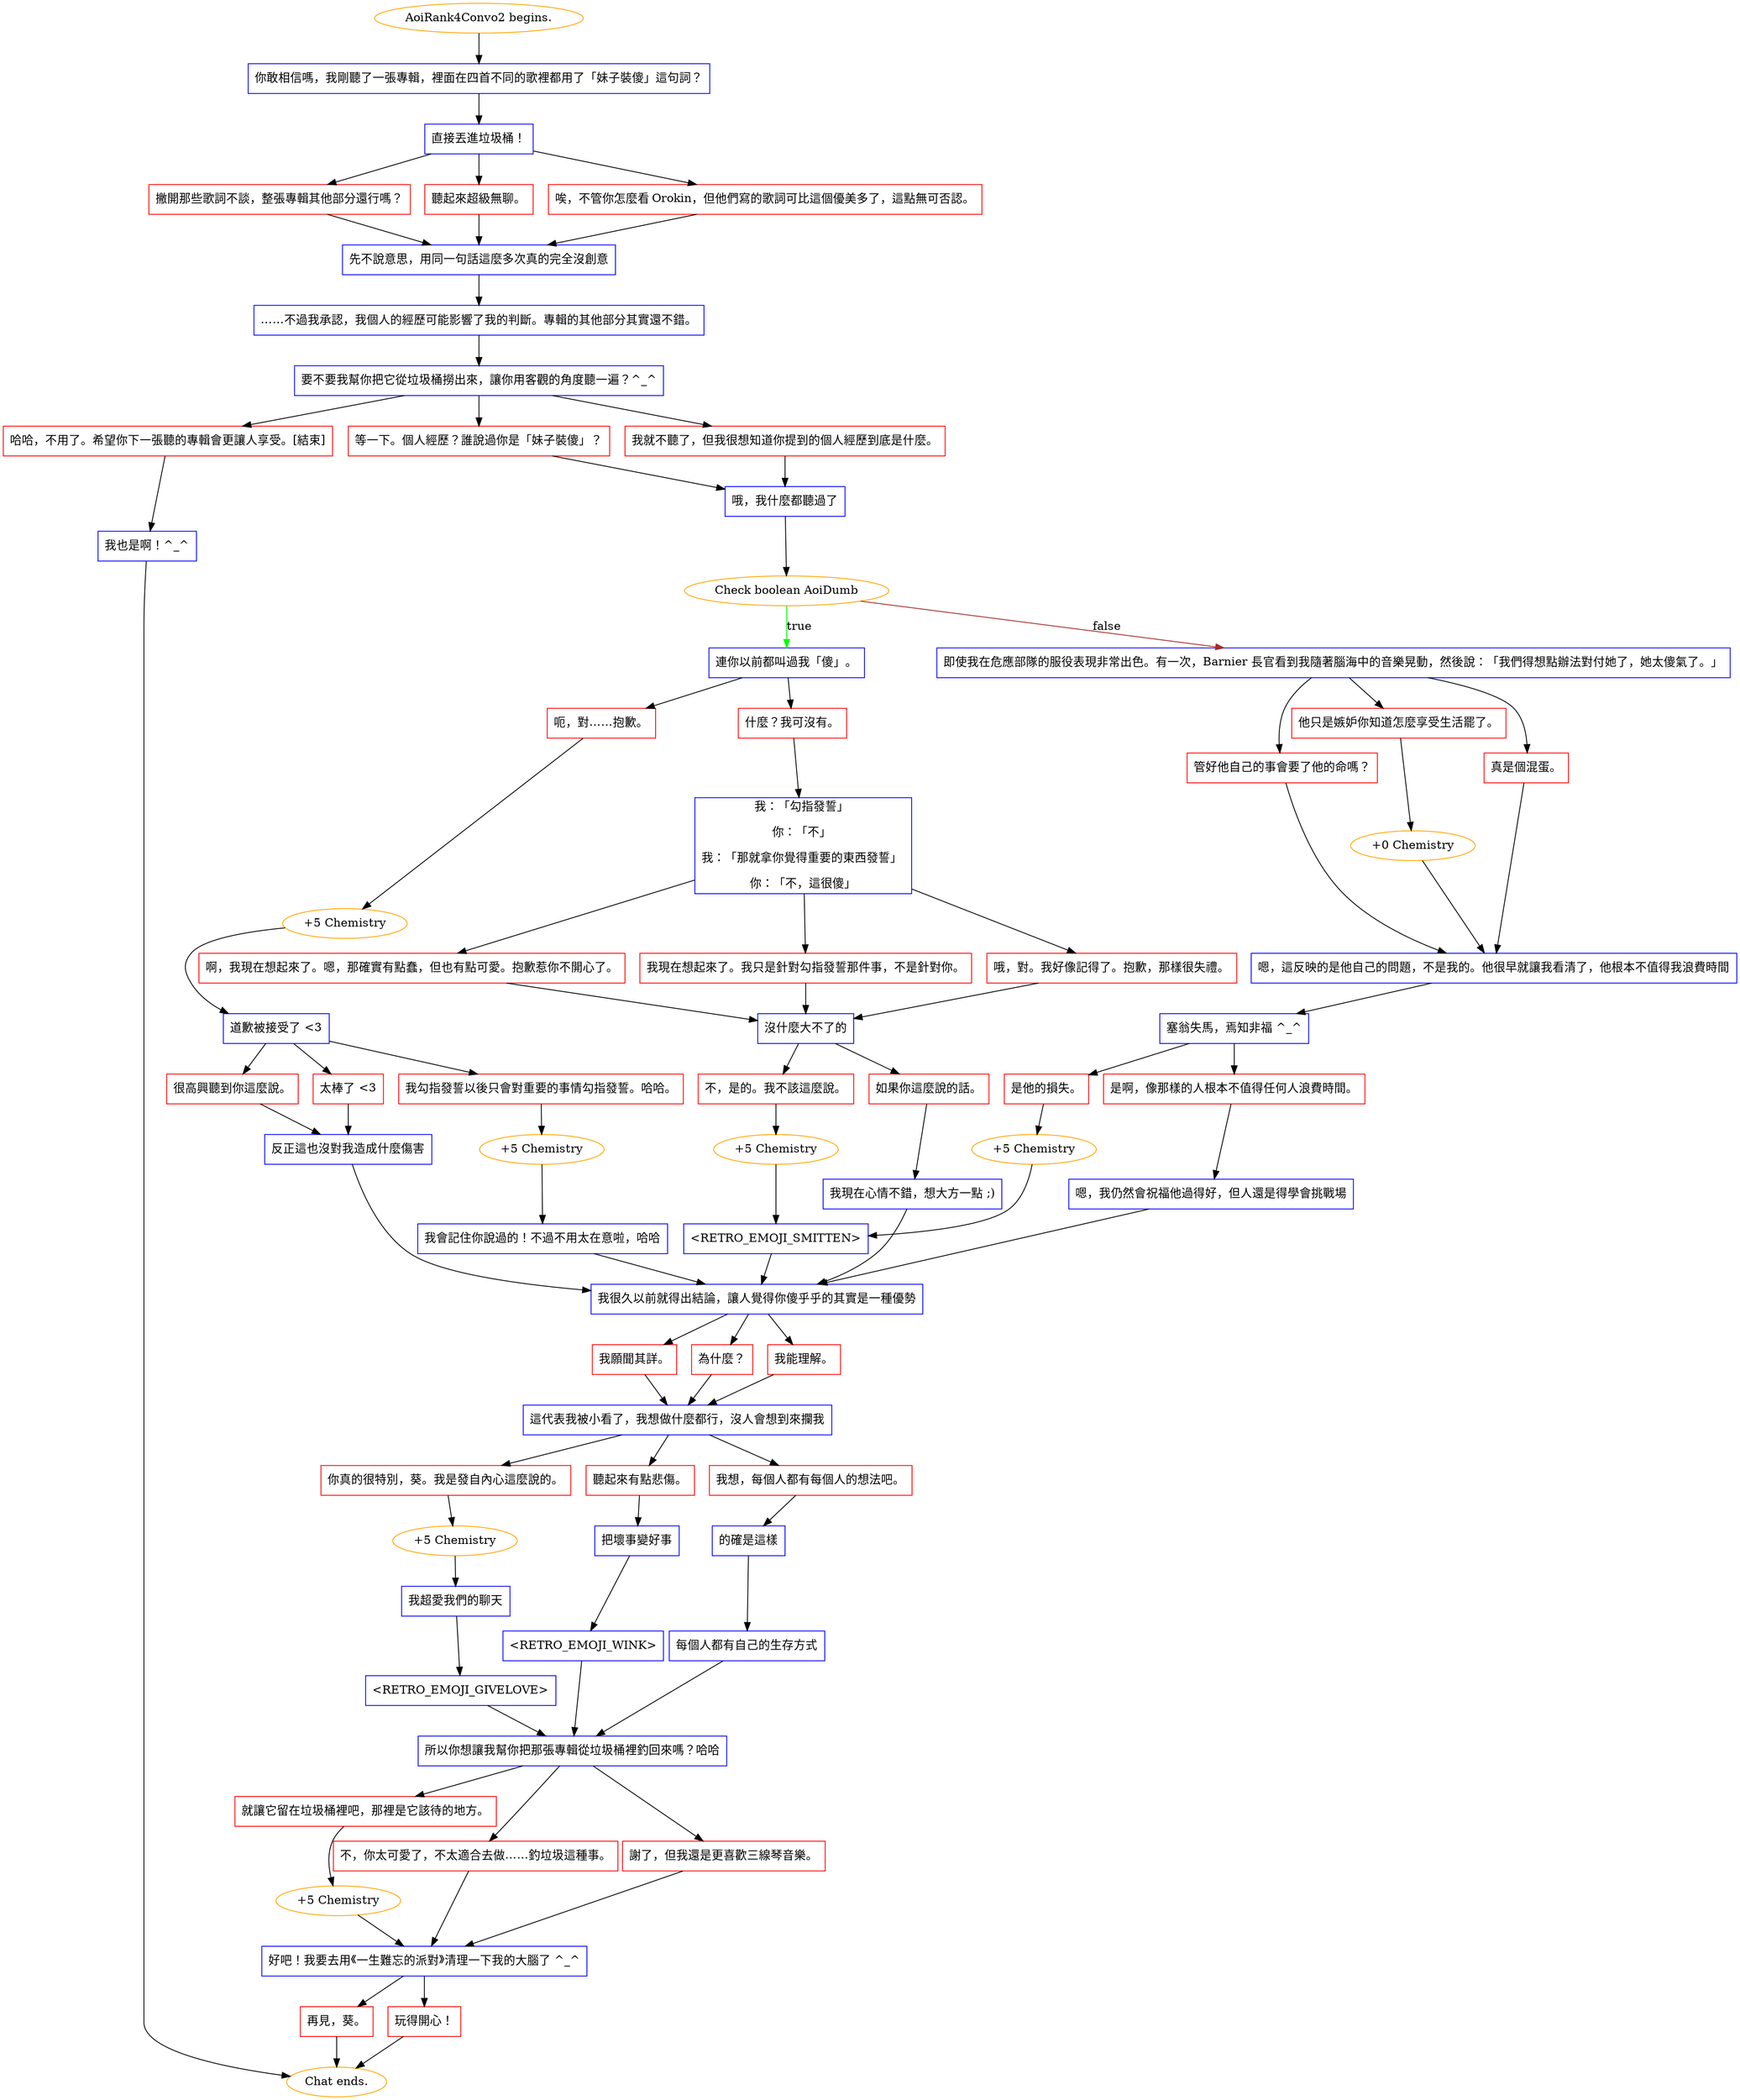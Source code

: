 digraph {
	"AoiRank4Convo2 begins." [color=orange];
		"AoiRank4Convo2 begins." -> j4045040667;
	j4045040667 [label="你敢相信嗎，我剛聽了一張專輯，裡面在四首不同的歌裡都用了「妹子裝傻」這句詞？",shape=box,color=blue];
		j4045040667 -> j2226500763;
	j2226500763 [label="直接丟進垃圾桶！",shape=box,color=blue];
		j2226500763 -> j2399176878;
		j2226500763 -> j1940742354;
		j2226500763 -> j97840277;
	j2399176878 [label="撇開那些歌詞不談，整張專輯其他部分還行嗎？",shape=box,color=red];
		j2399176878 -> j2583602694;
	j1940742354 [label="聽起來超級無聊。",shape=box,color=red];
		j1940742354 -> j2583602694;
	j97840277 [label="唉，不管你怎麼看 Orokin，但他們寫的歌詞可比這個優美多了，這點無可否認。",shape=box,color=red];
		j97840277 -> j2583602694;
	j2583602694 [label="先不說意思，用同一句話這麼多次真的完全沒創意",shape=box,color=blue];
		j2583602694 -> j2837330316;
	j2837330316 [label="……不過我承認，我個人的經歷可能影響了我的判斷。專輯的其他部分其實還不錯。",shape=box,color=blue];
		j2837330316 -> j3364748300;
	j3364748300 [label="要不要我幫你把它從垃圾桶撈出來，讓你用客觀的角度聽一遍？^_^",shape=box,color=blue];
		j3364748300 -> j1726350551;
		j3364748300 -> j4128377436;
		j3364748300 -> j1426558742;
	j1726350551 [label="我就不聽了，但我很想知道你提到的個人經歷到底是什麼。",shape=box,color=red];
		j1726350551 -> j3687169424;
	j4128377436 [label="等一下。個人經歷？誰說過你是「妹子裝傻」？",shape=box,color=red];
		j4128377436 -> j3687169424;
	j1426558742 [label="哈哈，不用了。希望你下一張聽的專輯會更讓人享受。[結束]",shape=box,color=red];
		j1426558742 -> j1787691461;
	j3687169424 [label="哦，我什麼都聽過了",shape=box,color=blue];
		j3687169424 -> j627210173;
	j1787691461 [label="我也是啊！^_^",shape=box,color=blue];
		j1787691461 -> "Chat ends.";
	j627210173 [label="Check boolean AoiDumb",color=orange];
		j627210173 -> j295227011 [label=true,color=green];
		j627210173 -> j3152222727 [label=false,color=brown];
	"Chat ends." [color=orange];
	j295227011 [label="連你以前都叫過我「傻」。",shape=box,color=blue];
		j295227011 -> j2064136835;
		j295227011 -> j724970119;
	j3152222727 [label="即使我在危應部隊的服役表現非常出色。有一次，Barnier 長官看到我隨著腦海中的音樂晃動，然後說：「我們得想點辦法對付她了，她太傻氣了。」",shape=box,color=blue];
		j3152222727 -> j127488960;
		j3152222727 -> j898905542;
		j3152222727 -> j2034768654;
	j2064136835 [label="什麼？我可沒有。",shape=box,color=red];
		j2064136835 -> j209810137;
	j724970119 [label="呃，對……抱歉。",shape=box,color=red];
		j724970119 -> j162408432;
	j127488960 [label="真是個混蛋。",shape=box,color=red];
		j127488960 -> j1952374467;
	j898905542 [label="他只是嫉妒你知道怎麼享受生活罷了。",shape=box,color=red];
		j898905542 -> j2923683264;
	j2034768654 [label="管好他自己的事會要了他的命嗎？",shape=box,color=red];
		j2034768654 -> j1952374467;
	j209810137 [label="我：「勾指發誓」 
你：「不」 
我：「那就拿你覺得重要的東西發誓」 
你：「不，這很傻」",shape=box,color=blue];
		j209810137 -> j1977313899;
		j209810137 -> j2363223688;
		j209810137 -> j493887573;
	j162408432 [label="+5 Chemistry",color=orange];
		j162408432 -> j2262279264;
	j1952374467 [label="嗯，這反映的是他自己的問題，不是我的。他很早就讓我看清了，他根本不值得我浪費時間",shape=box,color=blue];
		j1952374467 -> j1005170783;
	j2923683264 [label="+0 Chemistry",color=orange];
		j2923683264 -> j1952374467;
	j1977313899 [label="我現在想起來了。我只是針對勾指發誓那件事，不是針對你。",shape=box,color=red];
		j1977313899 -> j359168483;
	j2363223688 [label="哦，對。我好像記得了。抱歉，那樣很失禮。",shape=box,color=red];
		j2363223688 -> j359168483;
	j493887573 [label="啊，我現在想起來了。嗯，那確實有點蠢，但也有點可愛。抱歉惹你不開心了。",shape=box,color=red];
		j493887573 -> j359168483;
	j2262279264 [label="道歉被接受了 <3",shape=box,color=blue];
		j2262279264 -> j2704443665;
		j2262279264 -> j3748008409;
		j2262279264 -> j3894890963;
	j1005170783 [label="塞翁失馬，焉知非福 ^_^",shape=box,color=blue];
		j1005170783 -> j679924229;
		j1005170783 -> j1920228027;
	j359168483 [label="沒什麼大不了的",shape=box,color=blue];
		j359168483 -> j884313479;
		j359168483 -> j831364952;
	j2704443665 [label="我勾指發誓以後只會對重要的事情勾指發誓。哈哈。",shape=box,color=red];
		j2704443665 -> j1843912350;
	j3748008409 [label="太棒了 <3",shape=box,color=red];
		j3748008409 -> j2738955733;
	j3894890963 [label="很高興聽到你這麼說。",shape=box,color=red];
		j3894890963 -> j2738955733;
	j679924229 [label="是他的損失。",shape=box,color=red];
		j679924229 -> j2918876969;
	j1920228027 [label="是啊，像那樣的人根本不值得任何人浪費時間。",shape=box,color=red];
		j1920228027 -> j2451840582;
	j884313479 [label="不，是的。我不該這麼說。",shape=box,color=red];
		j884313479 -> j2233152883;
	j831364952 [label="如果你這麼說的話。",shape=box,color=red];
		j831364952 -> j2019955652;
	j1843912350 [label="+5 Chemistry",color=orange];
		j1843912350 -> j1474172681;
	j2738955733 [label="反正這也沒對我造成什麼傷害",shape=box,color=blue];
		j2738955733 -> j473833234;
	j2918876969 [label="+5 Chemistry",color=orange];
		j2918876969 -> j2496515842;
	j2451840582 [label="嗯，我仍然會祝福他過得好，但人還是得學會挑戰場",shape=box,color=blue];
		j2451840582 -> j473833234;
	j2233152883 [label="+5 Chemistry",color=orange];
		j2233152883 -> j2496515842;
	j2019955652 [label="我現在心情不錯，想大方一點 ;)",shape=box,color=blue];
		j2019955652 -> j473833234;
	j1474172681 [label="我會記住你說過的！不過不用太在意啦，哈哈",shape=box,color=blue];
		j1474172681 -> j473833234;
	j473833234 [label="我很久以前就得出結論，讓人覺得你傻乎乎的其實是一種優勢",shape=box,color=blue];
		j473833234 -> j3994790615;
		j473833234 -> j3320039387;
		j473833234 -> j769740142;
	j2496515842 [label="<RETRO_EMOJI_SMITTEN>",shape=box,color=blue];
		j2496515842 -> j473833234;
	j3994790615 [label="為什麼？",shape=box,color=red];
		j3994790615 -> j1229995389;
	j3320039387 [label="我能理解。",shape=box,color=red];
		j3320039387 -> j1229995389;
	j769740142 [label="我願聞其詳。",shape=box,color=red];
		j769740142 -> j1229995389;
	j1229995389 [label="這代表我被小看了，我想做什麼都行，沒人會想到來攔我",shape=box,color=blue];
		j1229995389 -> j2034416333;
		j1229995389 -> j685430008;
		j1229995389 -> j1275026088;
	j2034416333 [label="聽起來有點悲傷。",shape=box,color=red];
		j2034416333 -> j1833648698;
	j685430008 [label="你真的很特別，葵。我是發自內心這麼說的。",shape=box,color=red];
		j685430008 -> j1709495822;
	j1275026088 [label="我想，每個人都有每個人的想法吧。",shape=box,color=red];
		j1275026088 -> j3391253585;
	j1833648698 [label="把壞事變好事",shape=box,color=blue];
		j1833648698 -> j285223790;
	j1709495822 [label="+5 Chemistry",color=orange];
		j1709495822 -> j4146998084;
	j3391253585 [label="的確是這樣",shape=box,color=blue];
		j3391253585 -> j3445189373;
	j285223790 [label="<RETRO_EMOJI_WINK>",shape=box,color=blue];
		j285223790 -> j3973671951;
	j4146998084 [label="我超愛我們的聊天",shape=box,color=blue];
		j4146998084 -> j766506272;
	j3445189373 [label="每個人都有自己的生存方式",shape=box,color=blue];
		j3445189373 -> j3973671951;
	j3973671951 [label="所以你想讓我幫你把那張專輯從垃圾桶裡釣回來嗎？哈哈",shape=box,color=blue];
		j3973671951 -> j2642711889;
		j3973671951 -> j2670441917;
		j3973671951 -> j3180790542;
	j766506272 [label="<RETRO_EMOJI_GIVELOVE>",shape=box,color=blue];
		j766506272 -> j3973671951;
	j2642711889 [label="不，你太可愛了，不太適合去做……釣垃圾這種事。",shape=box,color=red];
		j2642711889 -> j3752145228;
	j2670441917 [label="就讓它留在垃圾桶裡吧，那裡是它該待的地方。",shape=box,color=red];
		j2670441917 -> j1783527072;
	j3180790542 [label="謝了，但我還是更喜歡三線琴音樂。",shape=box,color=red];
		j3180790542 -> j3752145228;
	j3752145228 [label="好吧！我要去用《一生難忘的派對》清理一下我的大腦了 ^_^",shape=box,color=blue];
		j3752145228 -> j2221620356;
		j3752145228 -> j3553157215;
	j1783527072 [label="+5 Chemistry",color=orange];
		j1783527072 -> j3752145228;
	j2221620356 [label="玩得開心！",shape=box,color=red];
		j2221620356 -> "Chat ends.";
	j3553157215 [label="再見，葵。",shape=box,color=red];
		j3553157215 -> "Chat ends.";
}